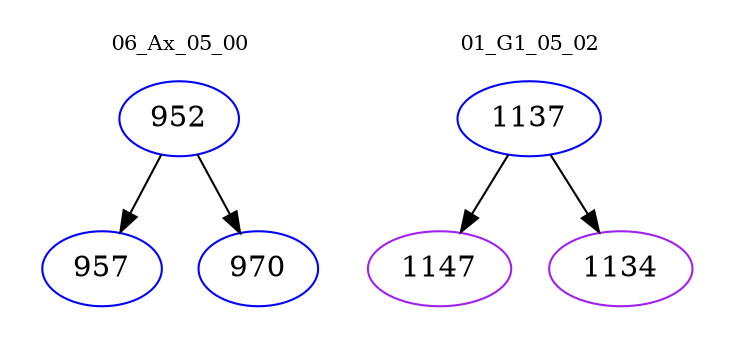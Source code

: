 digraph{
subgraph cluster_0 {
color = white
label = "06_Ax_05_00";
fontsize=10;
T0_952 [label="952", color="blue"]
T0_952 -> T0_957 [color="black"]
T0_957 [label="957", color="blue"]
T0_952 -> T0_970 [color="black"]
T0_970 [label="970", color="blue"]
}
subgraph cluster_1 {
color = white
label = "01_G1_05_02";
fontsize=10;
T1_1137 [label="1137", color="blue"]
T1_1137 -> T1_1147 [color="black"]
T1_1147 [label="1147", color="purple"]
T1_1137 -> T1_1134 [color="black"]
T1_1134 [label="1134", color="purple"]
}
}
